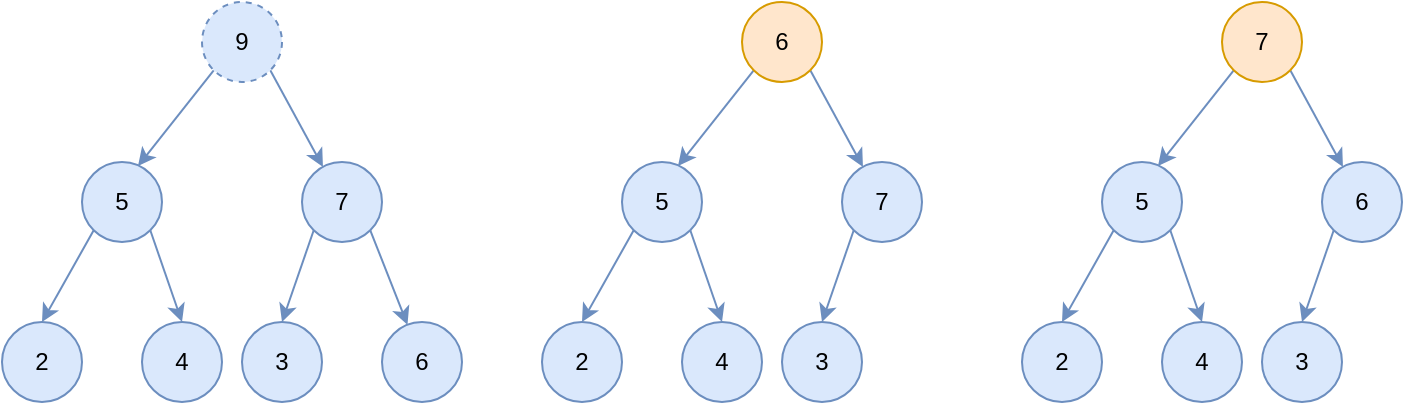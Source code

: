 <mxfile version="14.9.9" type="github">
  <diagram id="LKY4freffCrciH1vmq2j" name="Page-1">
    <mxGraphModel dx="946" dy="536" grid="1" gridSize="10" guides="1" tooltips="1" connect="1" arrows="1" fold="1" page="1" pageScale="1" pageWidth="827" pageHeight="1169" math="0" shadow="0">
      <root>
        <mxCell id="0" />
        <mxCell id="1" parent="0" />
        <mxCell id="Z8sFSLO49hUu9zAF1JNp-1" style="rounded=0;orthogonalLoop=1;jettySize=auto;html=1;exitX=0;exitY=1;exitDx=0;exitDy=0;entryX=0.7;entryY=0.05;entryDx=0;entryDy=0;entryPerimeter=0;fillColor=#dae8fc;strokeColor=#6c8ebf;" edge="1" parent="1" source="Z8sFSLO49hUu9zAF1JNp-3" target="Z8sFSLO49hUu9zAF1JNp-6">
          <mxGeometry relative="1" as="geometry" />
        </mxCell>
        <mxCell id="Z8sFSLO49hUu9zAF1JNp-2" style="edgeStyle=none;rounded=0;orthogonalLoop=1;jettySize=auto;html=1;exitX=1;exitY=1;exitDx=0;exitDy=0;fillColor=#dae8fc;strokeColor=#6c8ebf;" edge="1" parent="1" source="Z8sFSLO49hUu9zAF1JNp-3" target="Z8sFSLO49hUu9zAF1JNp-9">
          <mxGeometry relative="1" as="geometry" />
        </mxCell>
        <mxCell id="Z8sFSLO49hUu9zAF1JNp-3" value="9" style="ellipse;whiteSpace=wrap;html=1;aspect=fixed;fillColor=#dae8fc;strokeColor=#6c8ebf;dashed=1;" vertex="1" parent="1">
          <mxGeometry x="150" y="100" width="40" height="40" as="geometry" />
        </mxCell>
        <mxCell id="Z8sFSLO49hUu9zAF1JNp-4" style="edgeStyle=none;rounded=0;orthogonalLoop=1;jettySize=auto;html=1;exitX=0;exitY=1;exitDx=0;exitDy=0;entryX=0.5;entryY=0;entryDx=0;entryDy=0;fillColor=#dae8fc;strokeColor=#6c8ebf;" edge="1" parent="1" source="Z8sFSLO49hUu9zAF1JNp-6" target="Z8sFSLO49hUu9zAF1JNp-11">
          <mxGeometry relative="1" as="geometry" />
        </mxCell>
        <mxCell id="Z8sFSLO49hUu9zAF1JNp-5" style="edgeStyle=none;rounded=0;orthogonalLoop=1;jettySize=auto;html=1;exitX=1;exitY=1;exitDx=0;exitDy=0;entryX=0.5;entryY=0;entryDx=0;entryDy=0;fillColor=#dae8fc;strokeColor=#6c8ebf;" edge="1" parent="1" source="Z8sFSLO49hUu9zAF1JNp-6" target="Z8sFSLO49hUu9zAF1JNp-12">
          <mxGeometry relative="1" as="geometry" />
        </mxCell>
        <mxCell id="Z8sFSLO49hUu9zAF1JNp-6" value="5" style="ellipse;whiteSpace=wrap;html=1;aspect=fixed;fillColor=#dae8fc;strokeColor=#6c8ebf;" vertex="1" parent="1">
          <mxGeometry x="90" y="180" width="40" height="40" as="geometry" />
        </mxCell>
        <mxCell id="Z8sFSLO49hUu9zAF1JNp-7" style="edgeStyle=none;rounded=0;orthogonalLoop=1;jettySize=auto;html=1;exitX=0;exitY=1;exitDx=0;exitDy=0;entryX=0.5;entryY=0;entryDx=0;entryDy=0;fillColor=#dae8fc;strokeColor=#6c8ebf;" edge="1" parent="1" source="Z8sFSLO49hUu9zAF1JNp-9" target="Z8sFSLO49hUu9zAF1JNp-13">
          <mxGeometry relative="1" as="geometry" />
        </mxCell>
        <mxCell id="Z8sFSLO49hUu9zAF1JNp-8" style="rounded=0;orthogonalLoop=1;jettySize=auto;html=1;exitX=1;exitY=1;exitDx=0;exitDy=0;fillColor=#dae8fc;strokeColor=#6c8ebf;" edge="1" parent="1" source="Z8sFSLO49hUu9zAF1JNp-9" target="Z8sFSLO49hUu9zAF1JNp-14">
          <mxGeometry relative="1" as="geometry" />
        </mxCell>
        <mxCell id="Z8sFSLO49hUu9zAF1JNp-9" value="7" style="ellipse;whiteSpace=wrap;html=1;aspect=fixed;fillColor=#dae8fc;strokeColor=#6c8ebf;" vertex="1" parent="1">
          <mxGeometry x="200" y="180" width="40" height="40" as="geometry" />
        </mxCell>
        <mxCell id="Z8sFSLO49hUu9zAF1JNp-11" value="2" style="ellipse;whiteSpace=wrap;html=1;aspect=fixed;fillColor=#dae8fc;strokeColor=#6c8ebf;" vertex="1" parent="1">
          <mxGeometry x="50" y="260" width="40" height="40" as="geometry" />
        </mxCell>
        <mxCell id="Z8sFSLO49hUu9zAF1JNp-12" value="4" style="ellipse;whiteSpace=wrap;html=1;aspect=fixed;fillColor=#dae8fc;strokeColor=#6c8ebf;" vertex="1" parent="1">
          <mxGeometry x="120" y="260" width="40" height="40" as="geometry" />
        </mxCell>
        <mxCell id="Z8sFSLO49hUu9zAF1JNp-13" value="3" style="ellipse;whiteSpace=wrap;html=1;aspect=fixed;fillColor=#dae8fc;strokeColor=#6c8ebf;" vertex="1" parent="1">
          <mxGeometry x="170" y="260" width="40" height="40" as="geometry" />
        </mxCell>
        <mxCell id="Z8sFSLO49hUu9zAF1JNp-14" value="6" style="ellipse;whiteSpace=wrap;html=1;aspect=fixed;fillColor=#dae8fc;strokeColor=#6c8ebf;" vertex="1" parent="1">
          <mxGeometry x="240" y="260" width="40" height="40" as="geometry" />
        </mxCell>
        <mxCell id="Z8sFSLO49hUu9zAF1JNp-16" style="rounded=0;orthogonalLoop=1;jettySize=auto;html=1;exitX=0;exitY=1;exitDx=0;exitDy=0;entryX=0.7;entryY=0.05;entryDx=0;entryDy=0;entryPerimeter=0;fillColor=#dae8fc;strokeColor=#6c8ebf;" edge="1" parent="1" source="Z8sFSLO49hUu9zAF1JNp-18" target="Z8sFSLO49hUu9zAF1JNp-21">
          <mxGeometry relative="1" as="geometry" />
        </mxCell>
        <mxCell id="Z8sFSLO49hUu9zAF1JNp-17" style="edgeStyle=none;rounded=0;orthogonalLoop=1;jettySize=auto;html=1;exitX=1;exitY=1;exitDx=0;exitDy=0;fillColor=#dae8fc;strokeColor=#6c8ebf;" edge="1" parent="1" source="Z8sFSLO49hUu9zAF1JNp-18" target="Z8sFSLO49hUu9zAF1JNp-24">
          <mxGeometry relative="1" as="geometry" />
        </mxCell>
        <mxCell id="Z8sFSLO49hUu9zAF1JNp-18" value="6" style="ellipse;whiteSpace=wrap;html=1;aspect=fixed;fillColor=#ffe6cc;strokeColor=#d79b00;" vertex="1" parent="1">
          <mxGeometry x="420" y="100" width="40" height="40" as="geometry" />
        </mxCell>
        <mxCell id="Z8sFSLO49hUu9zAF1JNp-19" style="edgeStyle=none;rounded=0;orthogonalLoop=1;jettySize=auto;html=1;exitX=0;exitY=1;exitDx=0;exitDy=0;entryX=0.5;entryY=0;entryDx=0;entryDy=0;fillColor=#dae8fc;strokeColor=#6c8ebf;" edge="1" parent="1" source="Z8sFSLO49hUu9zAF1JNp-21" target="Z8sFSLO49hUu9zAF1JNp-25">
          <mxGeometry relative="1" as="geometry" />
        </mxCell>
        <mxCell id="Z8sFSLO49hUu9zAF1JNp-20" style="edgeStyle=none;rounded=0;orthogonalLoop=1;jettySize=auto;html=1;exitX=1;exitY=1;exitDx=0;exitDy=0;entryX=0.5;entryY=0;entryDx=0;entryDy=0;fillColor=#dae8fc;strokeColor=#6c8ebf;" edge="1" parent="1" source="Z8sFSLO49hUu9zAF1JNp-21" target="Z8sFSLO49hUu9zAF1JNp-26">
          <mxGeometry relative="1" as="geometry" />
        </mxCell>
        <mxCell id="Z8sFSLO49hUu9zAF1JNp-21" value="5" style="ellipse;whiteSpace=wrap;html=1;aspect=fixed;fillColor=#dae8fc;strokeColor=#6c8ebf;" vertex="1" parent="1">
          <mxGeometry x="360" y="180" width="40" height="40" as="geometry" />
        </mxCell>
        <mxCell id="Z8sFSLO49hUu9zAF1JNp-22" style="edgeStyle=none;rounded=0;orthogonalLoop=1;jettySize=auto;html=1;exitX=0;exitY=1;exitDx=0;exitDy=0;entryX=0.5;entryY=0;entryDx=0;entryDy=0;fillColor=#dae8fc;strokeColor=#6c8ebf;" edge="1" parent="1" source="Z8sFSLO49hUu9zAF1JNp-24" target="Z8sFSLO49hUu9zAF1JNp-27">
          <mxGeometry relative="1" as="geometry" />
        </mxCell>
        <mxCell id="Z8sFSLO49hUu9zAF1JNp-24" value="7" style="ellipse;whiteSpace=wrap;html=1;aspect=fixed;fillColor=#dae8fc;strokeColor=#6c8ebf;" vertex="1" parent="1">
          <mxGeometry x="470" y="180" width="40" height="40" as="geometry" />
        </mxCell>
        <mxCell id="Z8sFSLO49hUu9zAF1JNp-25" value="2" style="ellipse;whiteSpace=wrap;html=1;aspect=fixed;fillColor=#dae8fc;strokeColor=#6c8ebf;" vertex="1" parent="1">
          <mxGeometry x="320" y="260" width="40" height="40" as="geometry" />
        </mxCell>
        <mxCell id="Z8sFSLO49hUu9zAF1JNp-26" value="4" style="ellipse;whiteSpace=wrap;html=1;aspect=fixed;fillColor=#dae8fc;strokeColor=#6c8ebf;" vertex="1" parent="1">
          <mxGeometry x="390" y="260" width="40" height="40" as="geometry" />
        </mxCell>
        <mxCell id="Z8sFSLO49hUu9zAF1JNp-27" value="3" style="ellipse;whiteSpace=wrap;html=1;aspect=fixed;fillColor=#dae8fc;strokeColor=#6c8ebf;" vertex="1" parent="1">
          <mxGeometry x="440" y="260" width="40" height="40" as="geometry" />
        </mxCell>
        <mxCell id="Z8sFSLO49hUu9zAF1JNp-29" style="rounded=0;orthogonalLoop=1;jettySize=auto;html=1;exitX=0;exitY=1;exitDx=0;exitDy=0;entryX=0.7;entryY=0.05;entryDx=0;entryDy=0;entryPerimeter=0;fillColor=#dae8fc;strokeColor=#6c8ebf;" edge="1" parent="1" source="Z8sFSLO49hUu9zAF1JNp-31" target="Z8sFSLO49hUu9zAF1JNp-34">
          <mxGeometry relative="1" as="geometry" />
        </mxCell>
        <mxCell id="Z8sFSLO49hUu9zAF1JNp-30" style="edgeStyle=none;rounded=0;orthogonalLoop=1;jettySize=auto;html=1;exitX=1;exitY=1;exitDx=0;exitDy=0;fillColor=#dae8fc;strokeColor=#6c8ebf;" edge="1" parent="1" source="Z8sFSLO49hUu9zAF1JNp-31" target="Z8sFSLO49hUu9zAF1JNp-36">
          <mxGeometry relative="1" as="geometry" />
        </mxCell>
        <mxCell id="Z8sFSLO49hUu9zAF1JNp-31" value="7" style="ellipse;whiteSpace=wrap;html=1;aspect=fixed;fillColor=#ffe6cc;strokeColor=#d79b00;" vertex="1" parent="1">
          <mxGeometry x="660" y="100" width="40" height="40" as="geometry" />
        </mxCell>
        <mxCell id="Z8sFSLO49hUu9zAF1JNp-32" style="edgeStyle=none;rounded=0;orthogonalLoop=1;jettySize=auto;html=1;exitX=0;exitY=1;exitDx=0;exitDy=0;entryX=0.5;entryY=0;entryDx=0;entryDy=0;fillColor=#dae8fc;strokeColor=#6c8ebf;" edge="1" parent="1" source="Z8sFSLO49hUu9zAF1JNp-34" target="Z8sFSLO49hUu9zAF1JNp-37">
          <mxGeometry relative="1" as="geometry" />
        </mxCell>
        <mxCell id="Z8sFSLO49hUu9zAF1JNp-33" style="edgeStyle=none;rounded=0;orthogonalLoop=1;jettySize=auto;html=1;exitX=1;exitY=1;exitDx=0;exitDy=0;entryX=0.5;entryY=0;entryDx=0;entryDy=0;fillColor=#dae8fc;strokeColor=#6c8ebf;" edge="1" parent="1" source="Z8sFSLO49hUu9zAF1JNp-34" target="Z8sFSLO49hUu9zAF1JNp-38">
          <mxGeometry relative="1" as="geometry" />
        </mxCell>
        <mxCell id="Z8sFSLO49hUu9zAF1JNp-34" value="5" style="ellipse;whiteSpace=wrap;html=1;aspect=fixed;fillColor=#dae8fc;strokeColor=#6c8ebf;" vertex="1" parent="1">
          <mxGeometry x="600" y="180" width="40" height="40" as="geometry" />
        </mxCell>
        <mxCell id="Z8sFSLO49hUu9zAF1JNp-35" style="edgeStyle=none;rounded=0;orthogonalLoop=1;jettySize=auto;html=1;exitX=0;exitY=1;exitDx=0;exitDy=0;entryX=0.5;entryY=0;entryDx=0;entryDy=0;fillColor=#dae8fc;strokeColor=#6c8ebf;" edge="1" parent="1" source="Z8sFSLO49hUu9zAF1JNp-36" target="Z8sFSLO49hUu9zAF1JNp-39">
          <mxGeometry relative="1" as="geometry" />
        </mxCell>
        <mxCell id="Z8sFSLO49hUu9zAF1JNp-36" value="6" style="ellipse;whiteSpace=wrap;html=1;aspect=fixed;fillColor=#dae8fc;strokeColor=#6c8ebf;" vertex="1" parent="1">
          <mxGeometry x="710" y="180" width="40" height="40" as="geometry" />
        </mxCell>
        <mxCell id="Z8sFSLO49hUu9zAF1JNp-37" value="2" style="ellipse;whiteSpace=wrap;html=1;aspect=fixed;fillColor=#dae8fc;strokeColor=#6c8ebf;" vertex="1" parent="1">
          <mxGeometry x="560" y="260" width="40" height="40" as="geometry" />
        </mxCell>
        <mxCell id="Z8sFSLO49hUu9zAF1JNp-38" value="4" style="ellipse;whiteSpace=wrap;html=1;aspect=fixed;fillColor=#dae8fc;strokeColor=#6c8ebf;" vertex="1" parent="1">
          <mxGeometry x="630" y="260" width="40" height="40" as="geometry" />
        </mxCell>
        <mxCell id="Z8sFSLO49hUu9zAF1JNp-39" value="3" style="ellipse;whiteSpace=wrap;html=1;aspect=fixed;fillColor=#dae8fc;strokeColor=#6c8ebf;" vertex="1" parent="1">
          <mxGeometry x="680" y="260" width="40" height="40" as="geometry" />
        </mxCell>
      </root>
    </mxGraphModel>
  </diagram>
</mxfile>
